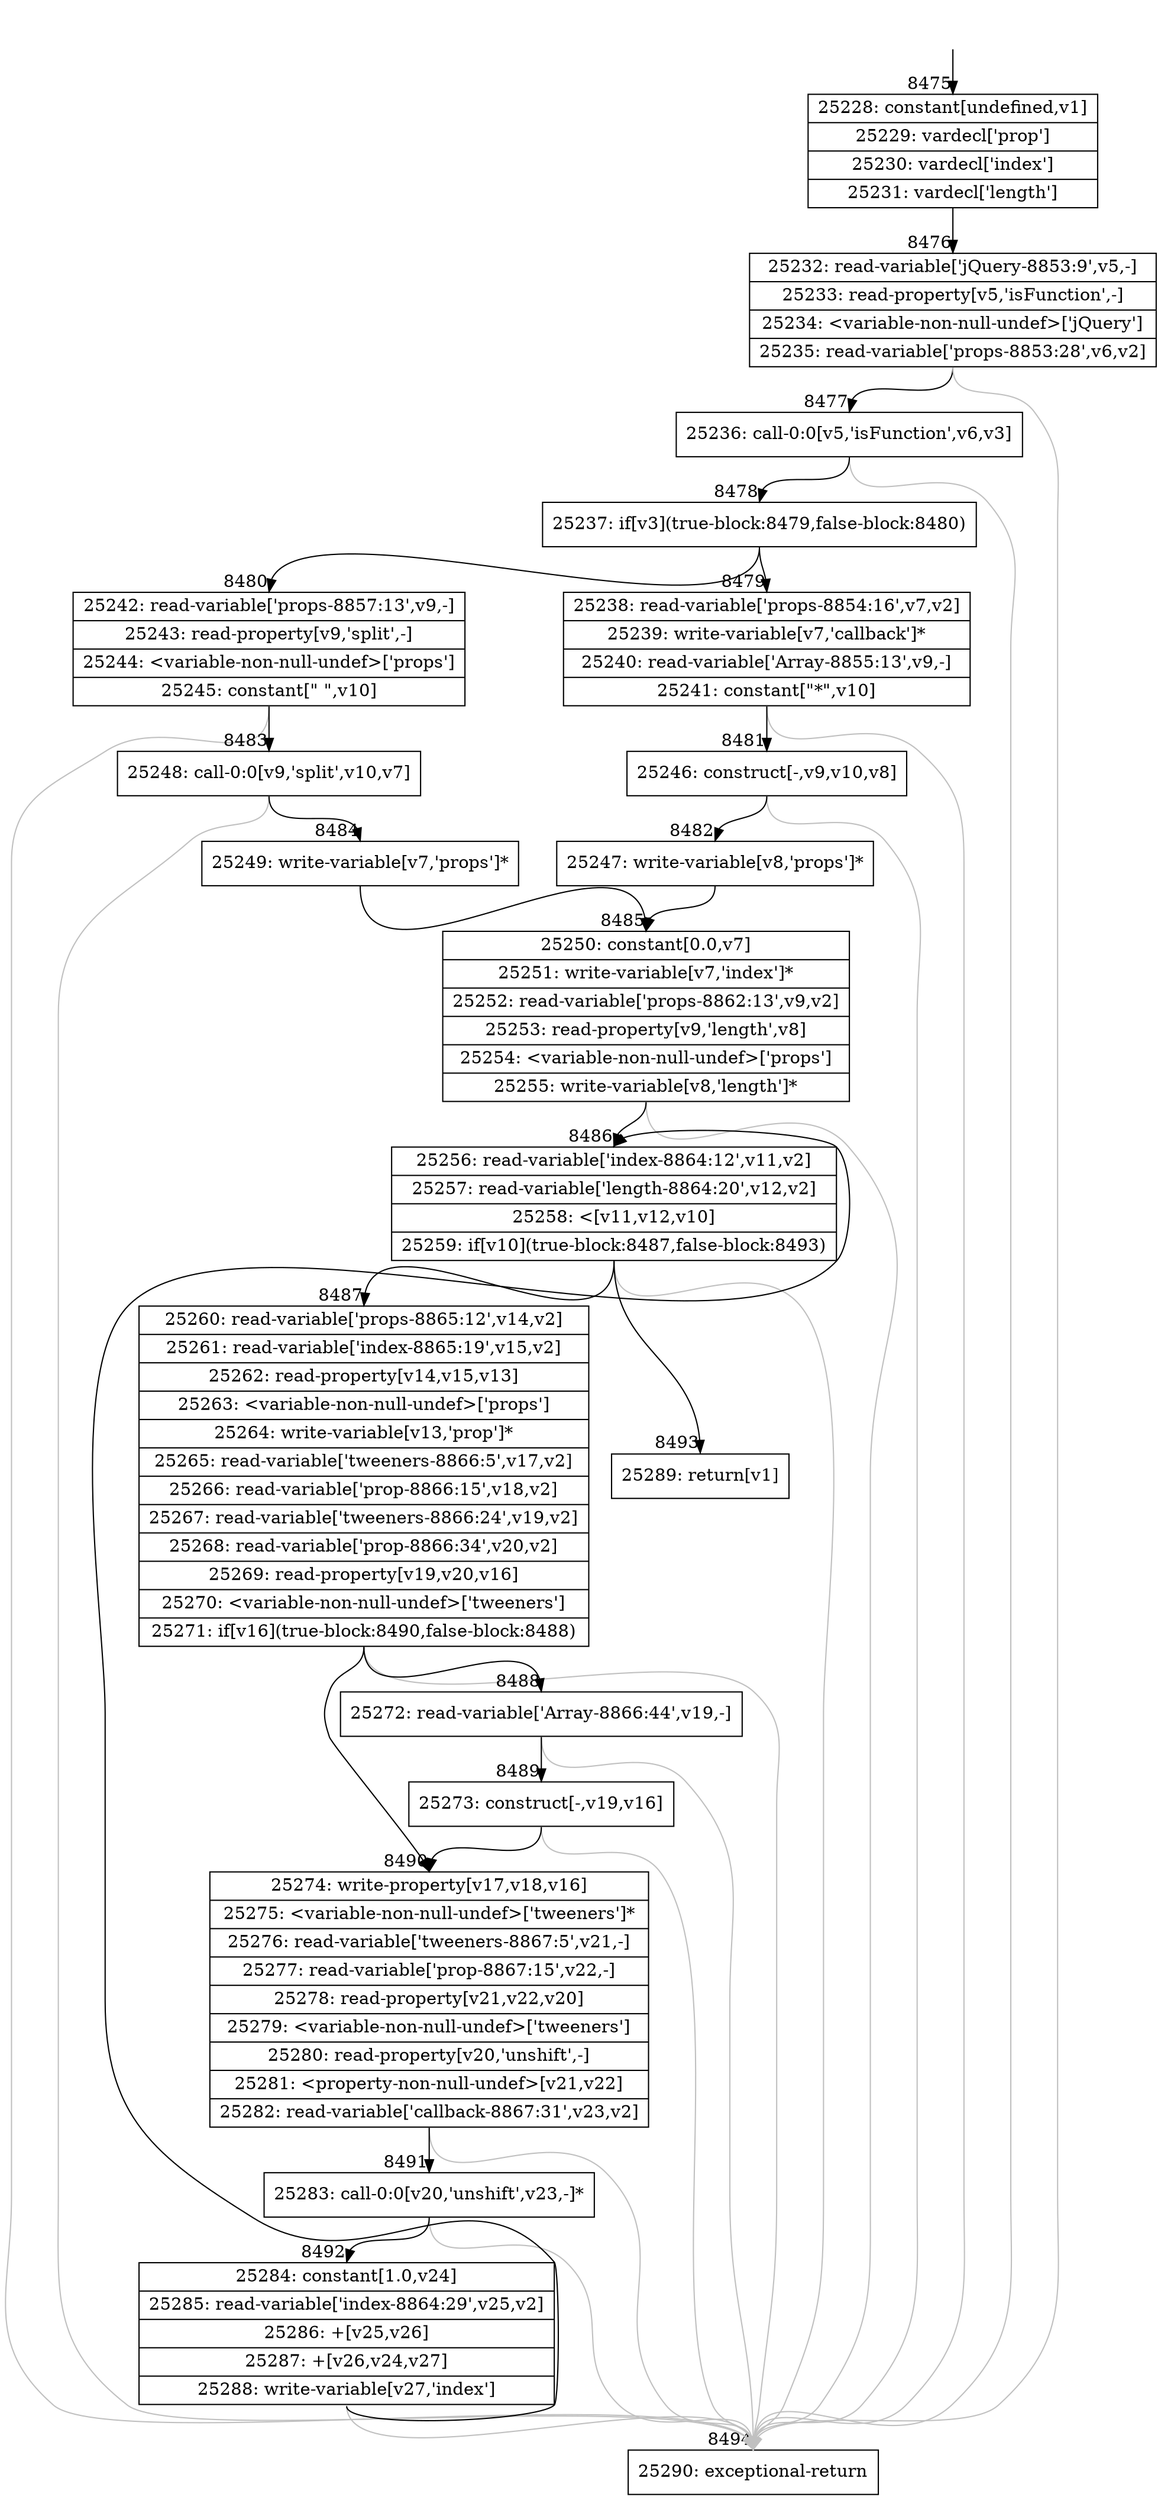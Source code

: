 digraph {
rankdir="TD"
BB_entry524[shape=none,label=""];
BB_entry524 -> BB8475 [tailport=s, headport=n, headlabel="    8475"]
BB8475 [shape=record label="{25228: constant[undefined,v1]|25229: vardecl['prop']|25230: vardecl['index']|25231: vardecl['length']}" ] 
BB8475 -> BB8476 [tailport=s, headport=n, headlabel="      8476"]
BB8476 [shape=record label="{25232: read-variable['jQuery-8853:9',v5,-]|25233: read-property[v5,'isFunction',-]|25234: \<variable-non-null-undef\>['jQuery']|25235: read-variable['props-8853:28',v6,v2]}" ] 
BB8476 -> BB8477 [tailport=s, headport=n, headlabel="      8477"]
BB8476 -> BB8494 [tailport=s, headport=n, color=gray, headlabel="      8494"]
BB8477 [shape=record label="{25236: call-0:0[v5,'isFunction',v6,v3]}" ] 
BB8477 -> BB8478 [tailport=s, headport=n, headlabel="      8478"]
BB8477 -> BB8494 [tailport=s, headport=n, color=gray]
BB8478 [shape=record label="{25237: if[v3](true-block:8479,false-block:8480)}" ] 
BB8478 -> BB8479 [tailport=s, headport=n, headlabel="      8479"]
BB8478 -> BB8480 [tailport=s, headport=n, headlabel="      8480"]
BB8479 [shape=record label="{25238: read-variable['props-8854:16',v7,v2]|25239: write-variable[v7,'callback']*|25240: read-variable['Array-8855:13',v9,-]|25241: constant[\"*\",v10]}" ] 
BB8479 -> BB8481 [tailport=s, headport=n, headlabel="      8481"]
BB8479 -> BB8494 [tailport=s, headport=n, color=gray]
BB8480 [shape=record label="{25242: read-variable['props-8857:13',v9,-]|25243: read-property[v9,'split',-]|25244: \<variable-non-null-undef\>['props']|25245: constant[\" \",v10]}" ] 
BB8480 -> BB8483 [tailport=s, headport=n, headlabel="      8483"]
BB8480 -> BB8494 [tailport=s, headport=n, color=gray]
BB8481 [shape=record label="{25246: construct[-,v9,v10,v8]}" ] 
BB8481 -> BB8482 [tailport=s, headport=n, headlabel="      8482"]
BB8481 -> BB8494 [tailport=s, headport=n, color=gray]
BB8482 [shape=record label="{25247: write-variable[v8,'props']*}" ] 
BB8482 -> BB8485 [tailport=s, headport=n, headlabel="      8485"]
BB8483 [shape=record label="{25248: call-0:0[v9,'split',v10,v7]}" ] 
BB8483 -> BB8484 [tailport=s, headport=n, headlabel="      8484"]
BB8483 -> BB8494 [tailport=s, headport=n, color=gray]
BB8484 [shape=record label="{25249: write-variable[v7,'props']*}" ] 
BB8484 -> BB8485 [tailport=s, headport=n]
BB8485 [shape=record label="{25250: constant[0.0,v7]|25251: write-variable[v7,'index']*|25252: read-variable['props-8862:13',v9,v2]|25253: read-property[v9,'length',v8]|25254: \<variable-non-null-undef\>['props']|25255: write-variable[v8,'length']*}" ] 
BB8485 -> BB8486 [tailport=s, headport=n, headlabel="      8486"]
BB8485 -> BB8494 [tailport=s, headport=n, color=gray]
BB8486 [shape=record label="{25256: read-variable['index-8864:12',v11,v2]|25257: read-variable['length-8864:20',v12,v2]|25258: \<[v11,v12,v10]|25259: if[v10](true-block:8487,false-block:8493)}" ] 
BB8486 -> BB8487 [tailport=s, headport=n, headlabel="      8487"]
BB8486 -> BB8493 [tailport=s, headport=n, headlabel="      8493"]
BB8486 -> BB8494 [tailport=s, headport=n, color=gray]
BB8487 [shape=record label="{25260: read-variable['props-8865:12',v14,v2]|25261: read-variable['index-8865:19',v15,v2]|25262: read-property[v14,v15,v13]|25263: \<variable-non-null-undef\>['props']|25264: write-variable[v13,'prop']*|25265: read-variable['tweeners-8866:5',v17,v2]|25266: read-variable['prop-8866:15',v18,v2]|25267: read-variable['tweeners-8866:24',v19,v2]|25268: read-variable['prop-8866:34',v20,v2]|25269: read-property[v19,v20,v16]|25270: \<variable-non-null-undef\>['tweeners']|25271: if[v16](true-block:8490,false-block:8488)}" ] 
BB8487 -> BB8490 [tailport=s, headport=n, headlabel="      8490"]
BB8487 -> BB8488 [tailport=s, headport=n, headlabel="      8488"]
BB8487 -> BB8494 [tailport=s, headport=n, color=gray]
BB8488 [shape=record label="{25272: read-variable['Array-8866:44',v19,-]}" ] 
BB8488 -> BB8489 [tailport=s, headport=n, headlabel="      8489"]
BB8488 -> BB8494 [tailport=s, headport=n, color=gray]
BB8489 [shape=record label="{25273: construct[-,v19,v16]}" ] 
BB8489 -> BB8490 [tailport=s, headport=n]
BB8489 -> BB8494 [tailport=s, headport=n, color=gray]
BB8490 [shape=record label="{25274: write-property[v17,v18,v16]|25275: \<variable-non-null-undef\>['tweeners']*|25276: read-variable['tweeners-8867:5',v21,-]|25277: read-variable['prop-8867:15',v22,-]|25278: read-property[v21,v22,v20]|25279: \<variable-non-null-undef\>['tweeners']|25280: read-property[v20,'unshift',-]|25281: \<property-non-null-undef\>[v21,v22]|25282: read-variable['callback-8867:31',v23,v2]}" ] 
BB8490 -> BB8491 [tailport=s, headport=n, headlabel="      8491"]
BB8490 -> BB8494 [tailport=s, headport=n, color=gray]
BB8491 [shape=record label="{25283: call-0:0[v20,'unshift',v23,-]*}" ] 
BB8491 -> BB8492 [tailport=s, headport=n, headlabel="      8492"]
BB8491 -> BB8494 [tailport=s, headport=n, color=gray]
BB8492 [shape=record label="{25284: constant[1.0,v24]|25285: read-variable['index-8864:29',v25,v2]|25286: +[v25,v26]|25287: +[v26,v24,v27]|25288: write-variable[v27,'index']}" ] 
BB8492 -> BB8486 [tailport=s, headport=n]
BB8492 -> BB8494 [tailport=s, headport=n, color=gray]
BB8493 [shape=record label="{25289: return[v1]}" ] 
BB8494 [shape=record label="{25290: exceptional-return}" ] 
}
